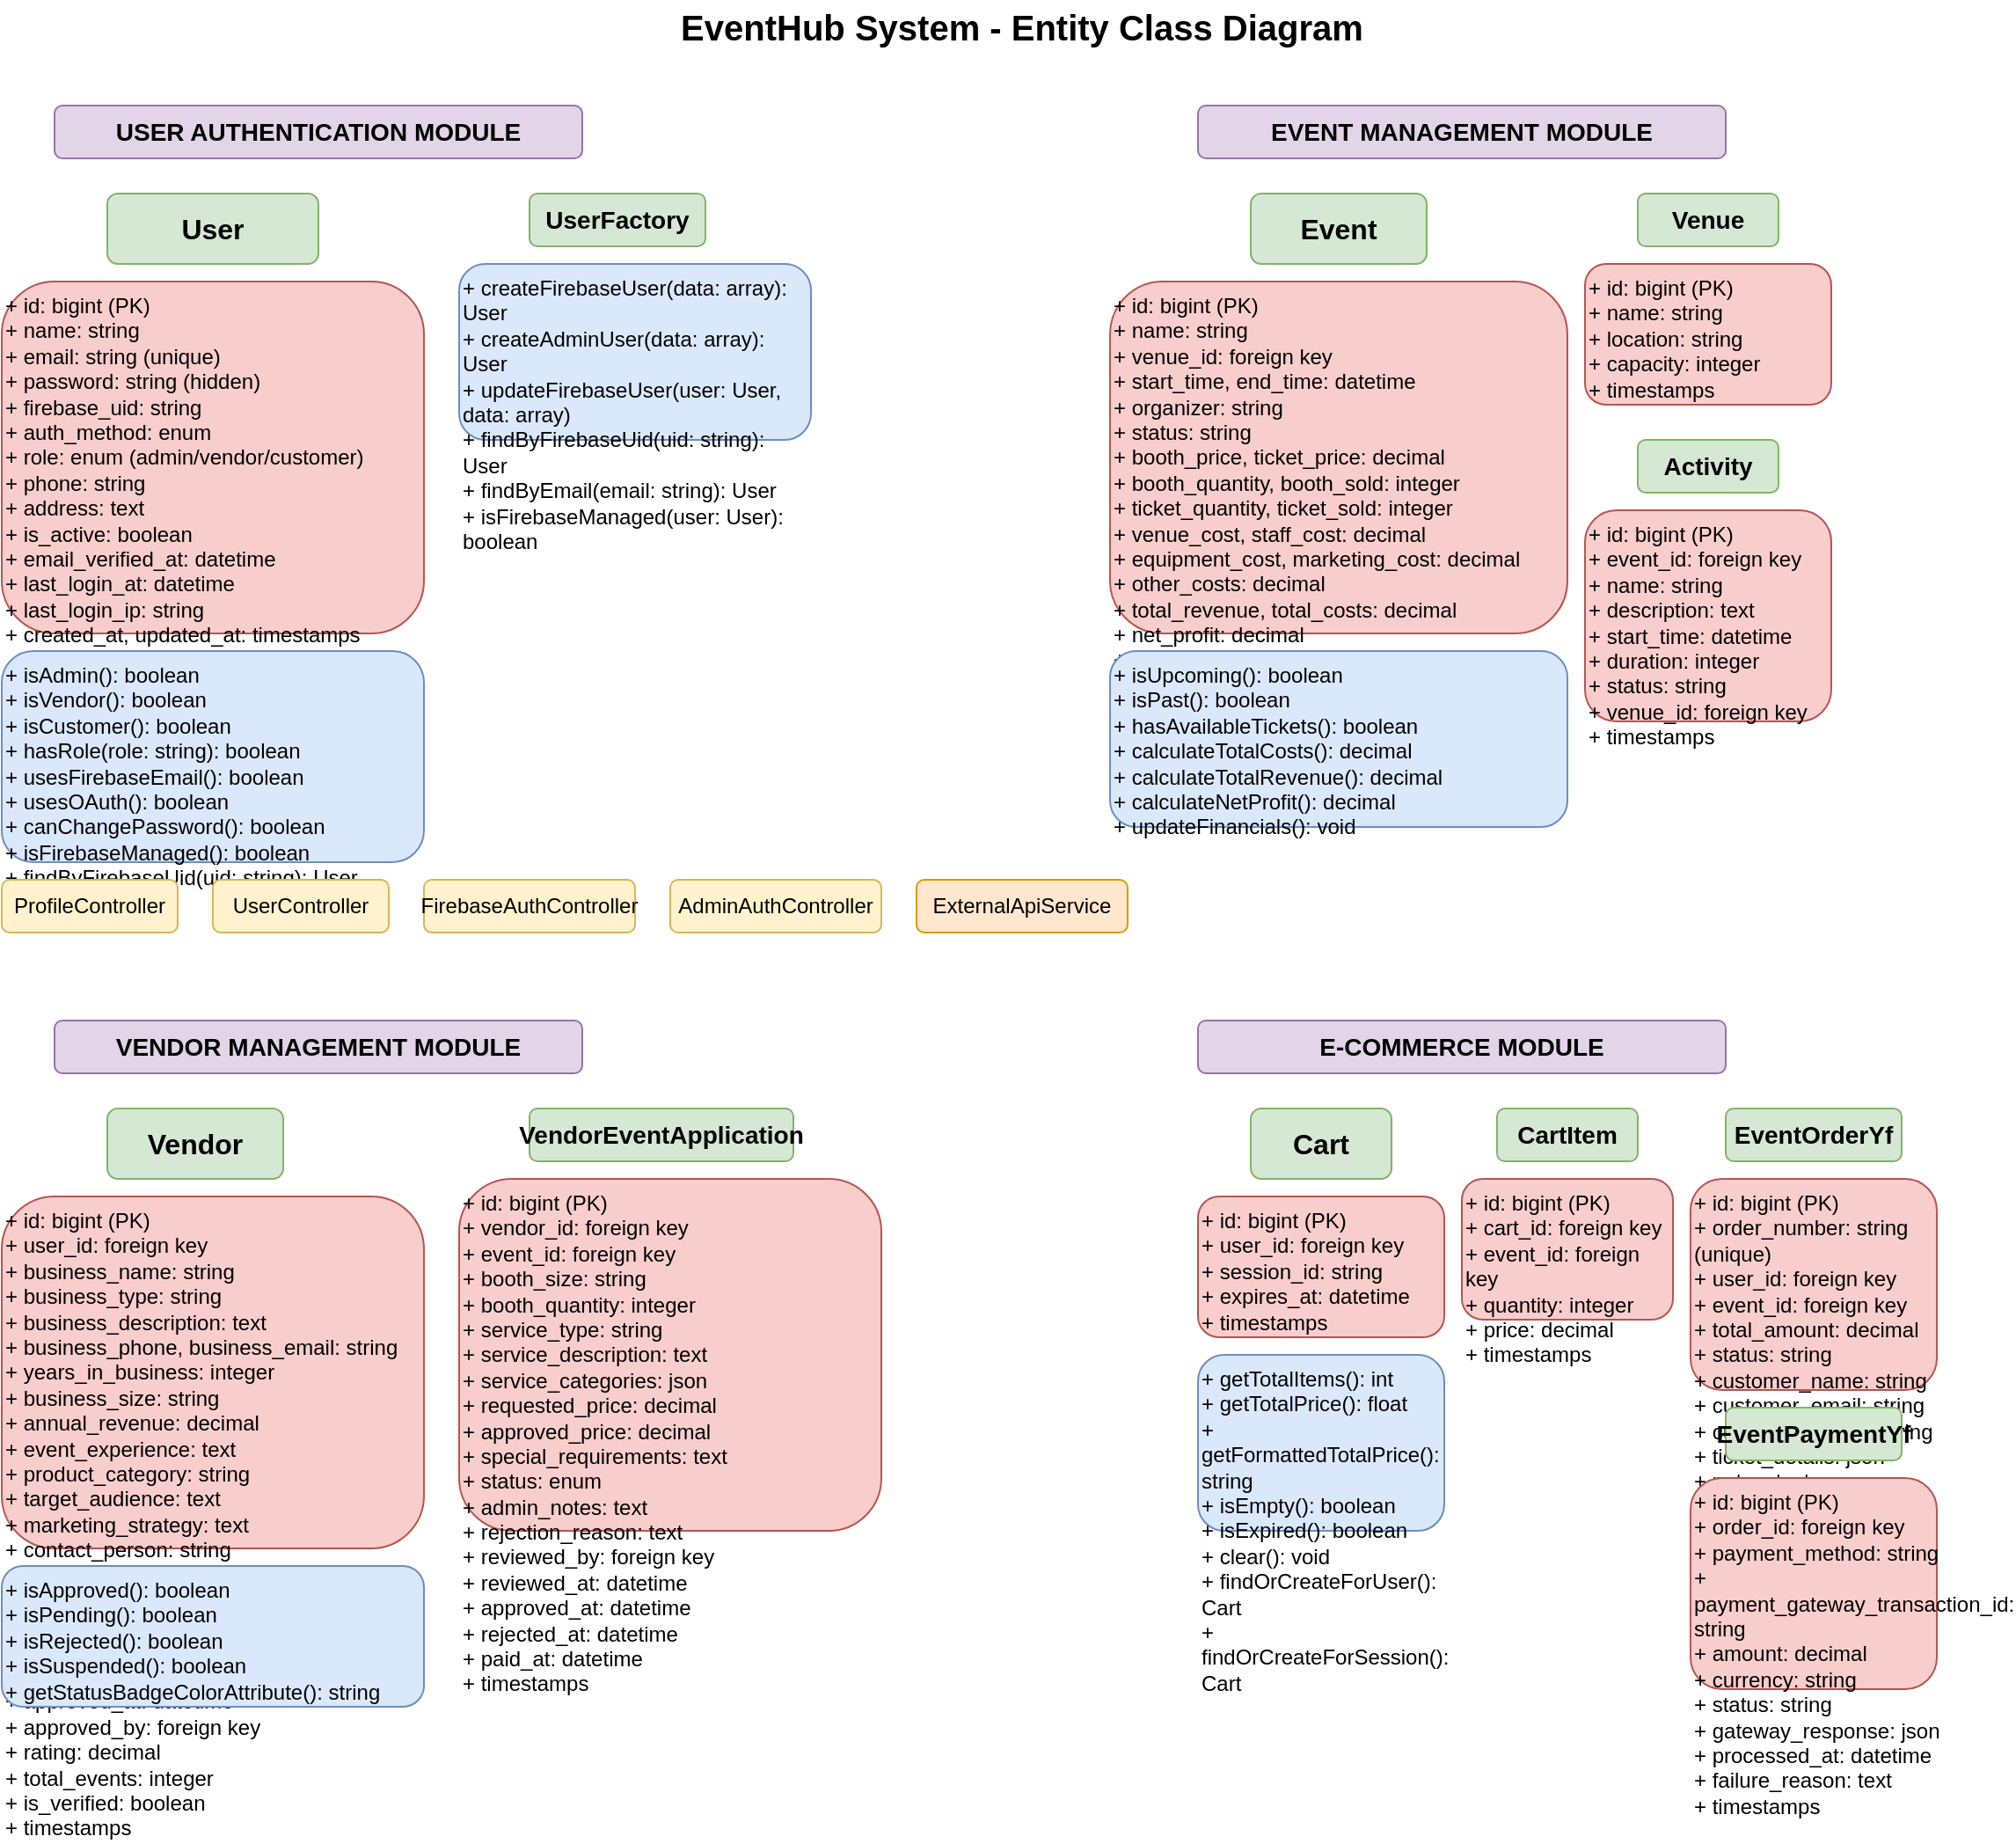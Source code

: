<?xml version="1.0" encoding="UTF-8"?>
<mxfile version="22.1.16" type="device">
  <diagram name="EventHub Entity Class Diagram" id="eventhub-entity-diagram">
    <mxGraphModel dx="1422" dy="794" grid="1" gridSize="10" guides="1" tooltips="1" connect="1" arrows="1" fold="1" page="1" pageScale="1" pageWidth="1600" pageHeight="1200" math="0" shadow="0">
      <root>
        <mxCell id="0" />
        <mxCell id="1" parent="0" />
        
        <!-- Title -->
        <mxCell id="title" value="EventHub System - Entity Class Diagram" style="text;html=1;strokeColor=none;fillColor=none;align=center;verticalAlign=middle;whiteSpace=wrap;rounded=0;fontSize=20;fontStyle=1;" vertex="1" parent="1">
          <mxGeometry x="400" y="20" width="400" height="30" as="geometry" />
        </mxCell>

        <!-- USER MODULE -->
        <mxCell id="user-module" value="USER AUTHENTICATION MODULE" style="rounded=1;whiteSpace=wrap;html=1;fillColor=#e1d5e7;strokeColor=#9673a6;fontSize=14;fontStyle=1;" vertex="1" parent="1">
          <mxGeometry x="50" y="80" width="300" height="30" as="geometry" />
        </mxCell>

        <!-- User Entity -->
        <mxCell id="user-entity" value="User" style="rounded=1;whiteSpace=wrap;html=1;fillColor=#d5e8d4;strokeColor=#82b366;fontSize=16;fontStyle=1;" vertex="1" parent="1">
          <mxGeometry x="80" y="130" width="120" height="40" as="geometry" />
        </mxCell>

        <mxCell id="user-attributes" value="+ id: bigint (PK)&#xa;+ name: string&#xa;+ email: string (unique)&#xa;+ password: string (hidden)&#xa;+ firebase_uid: string&#xa;+ auth_method: enum&#xa;+ role: enum (admin/vendor/customer)&#xa;+ phone: string&#xa;+ address: text&#xa;+ is_active: boolean&#xa;+ email_verified_at: datetime&#xa;+ last_login_at: datetime&#xa;+ last_login_ip: string&#xa;+ created_at, updated_at: timestamps" style="rounded=1;whiteSpace=wrap;html=1;fillColor=#f8cecc;strokeColor=#b85450;align=left;verticalAlign=top;" vertex="1" parent="1">
          <mxGeometry x="20" y="180" width="240" height="200" as="geometry" />
        </mxCell>

        <mxCell id="user-methods" value="+ isAdmin(): boolean&#xa;+ isVendor(): boolean&#xa;+ isCustomer(): boolean&#xa;+ hasRole(role: string): boolean&#xa;+ usesFirebaseEmail(): boolean&#xa;+ usesOAuth(): boolean&#xa;+ canChangePassword(): boolean&#xa;+ isFirebaseManaged(): boolean&#xa;+ findByFirebaseUid(uid: string): User" style="rounded=1;whiteSpace=wrap;html=1;fillColor=#dae8fc;strokeColor=#6c8ebf;align=left;verticalAlign=top;" vertex="1" parent="1">
          <mxGeometry x="20" y="390" width="240" height="120" as="geometry" />
        </mxCell>

        <!-- UserFactory -->
        <mxCell id="user-factory" value="UserFactory" style="rounded=1;whiteSpace=wrap;html=1;fillColor=#d5e8d4;strokeColor=#82b366;fontSize=14;fontStyle=1;" vertex="1" parent="1">
          <mxGeometry x="320" y="130" width="100" height="30" as="geometry" />
        </mxCell>

        <mxCell id="user-factory-methods" value="+ createFirebaseUser(data: array): User&#xa;+ createAdminUser(data: array): User&#xa;+ updateFirebaseUser(user: User, data: array)&#xa;+ findByFirebaseUid(uid: string): User&#xa;+ findByEmail(email: string): User&#xa;+ isFirebaseManaged(user: User): boolean" style="rounded=1;whiteSpace=wrap;html=1;fillColor=#dae8fc;strokeColor=#6c8ebf;align=left;verticalAlign=top;" vertex="1" parent="1">
          <mxGeometry x="280" y="170" width="200" height="100" as="geometry" />
        </mxCell>

        <!-- Controllers -->
        <mxCell id="profile-controller" value="ProfileController" style="rounded=1;whiteSpace=wrap;html=1;fillColor=#fff2cc;strokeColor=#d6b656;fontSize=12;" vertex="1" parent="1">
          <mxGeometry x="20" y="520" width="100" height="30" as="geometry" />
        </mxCell>

        <mxCell id="user-controller" value="UserController" style="rounded=1;whiteSpace=wrap;html=1;fillColor=#fff2cc;strokeColor=#d6b656;fontSize=12;" vertex="1" parent="1">
          <mxGeometry x="140" y="520" width="100" height="30" as="geometry" />
        </mxCell>

        <mxCell id="firebase-auth-controller" value="FirebaseAuthController" style="rounded=1;whiteSpace=wrap;html=1;fillColor=#fff2cc;strokeColor=#d6b656;fontSize=12;" vertex="1" parent="1">
          <mxGeometry x="260" y="520" width="120" height="30" as="geometry" />
        </mxCell>

        <mxCell id="admin-auth-controller" value="AdminAuthController" style="rounded=1;whiteSpace=wrap;html=1;fillColor=#fff2cc;strokeColor=#d6b656;fontSize=12;" vertex="1" parent="1">
          <mxGeometry x="400" y="520" width="120" height="30" as="geometry" />
        </mxCell>

        <!-- External API Service -->
        <mxCell id="external-api" value="ExternalApiService" style="rounded=1;whiteSpace=wrap;html=1;fillColor=#ffe6cc;strokeColor=#d79b00;fontSize=12;" vertex="1" parent="1">
          <mxGeometry x="540" y="520" width="120" height="30" as="geometry" />
        </mxCell>

        <!-- EVENT MODULE -->
        <mxCell id="event-module" value="EVENT MANAGEMENT MODULE" style="rounded=1;whiteSpace=wrap;html=1;fillColor=#e1d5e7;strokeColor=#9673a6;fontSize=14;fontStyle=1;" vertex="1" parent="1">
          <mxGeometry x="700" y="80" width="300" height="30" as="geometry" />
        </mxCell>

        <!-- Event Entity -->
        <mxCell id="event-entity" value="Event" style="rounded=1;whiteSpace=wrap;html=1;fillColor=#d5e8d4;strokeColor=#82b366;fontSize=16;fontStyle=1;" vertex="1" parent="1">
          <mxGeometry x="730" y="130" width="100" height="40" as="geometry" />
        </mxCell>

        <mxCell id="event-attributes" value="+ id: bigint (PK)&#xa;+ name: string&#xa;+ venue_id: foreign key&#xa;+ start_time, end_time: datetime&#xa;+ organizer: string&#xa;+ status: string&#xa;+ booth_price, ticket_price: decimal&#xa;+ booth_quantity, booth_sold: integer&#xa;+ ticket_quantity, ticket_sold: integer&#xa;+ venue_cost, staff_cost: decimal&#xa;+ equipment_cost, marketing_cost: decimal&#xa;+ other_costs: decimal&#xa;+ total_revenue, total_costs: decimal&#xa;+ net_profit: decimal&#xa;+ timestamps" style="rounded=1;whiteSpace=wrap;html=1;fillColor=#f8cecc;strokeColor=#b85450;align=left;verticalAlign=top;" vertex="1" parent="1">
          <mxGeometry x="650" y="180" width="260" height="200" as="geometry" />
        </mxCell>

        <mxCell id="event-methods" value="+ isUpcoming(): boolean&#xa;+ isPast(): boolean&#xa;+ hasAvailableTickets(): boolean&#xa;+ calculateTotalCosts(): decimal&#xa;+ calculateTotalRevenue(): decimal&#xa;+ calculateNetProfit(): decimal&#xa;+ updateFinancials(): void" style="rounded=1;whiteSpace=wrap;html=1;fillColor=#dae8fc;strokeColor=#6c8ebf;align=left;verticalAlign=top;" vertex="1" parent="1">
          <mxGeometry x="650" y="390" width="260" height="100" as="geometry" />
        </mxCell>

        <!-- Venue Entity -->
        <mxCell id="venue-entity" value="Venue" style="rounded=1;whiteSpace=wrap;html=1;fillColor=#d5e8d4;strokeColor=#82b366;fontSize=14;fontStyle=1;" vertex="1" parent="1">
          <mxGeometry x="950" y="130" width="80" height="30" as="geometry" />
        </mxCell>

        <mxCell id="venue-attributes" value="+ id: bigint (PK)&#xa;+ name: string&#xa;+ location: string&#xa;+ capacity: integer&#xa;+ timestamps" style="rounded=1;whiteSpace=wrap;html=1;fillColor=#f8cecc;strokeColor=#b85450;align=left;verticalAlign=top;" vertex="1" parent="1">
          <mxGeometry x="920" y="170" width="140" height="80" as="geometry" />
        </mxCell>

        <!-- Activity Entity -->
        <mxCell id="activity-entity" value="Activity" style="rounded=1;whiteSpace=wrap;html=1;fillColor=#d5e8d4;strokeColor=#82b366;fontSize=14;fontStyle=1;" vertex="1" parent="1">
          <mxGeometry x="950" y="270" width="80" height="30" as="geometry" />
        </mxCell>

        <mxCell id="activity-attributes" value="+ id: bigint (PK)&#xa;+ event_id: foreign key&#xa;+ name: string&#xa;+ description: text&#xa;+ start_time: datetime&#xa;+ duration: integer&#xa;+ status: string&#xa;+ venue_id: foreign key&#xa;+ timestamps" style="rounded=1;whiteSpace=wrap;html=1;fillColor=#f8cecc;strokeColor=#b85450;align=left;verticalAlign=top;" vertex="1" parent="1">
          <mxGeometry x="920" y="310" width="140" height="120" as="geometry" />
        </mxCell>

        <!-- VENDOR MODULE -->
        <mxCell id="vendor-module" value="VENDOR MANAGEMENT MODULE" style="rounded=1;whiteSpace=wrap;html=1;fillColor=#e1d5e7;strokeColor=#9673a6;fontSize=14;fontStyle=1;" vertex="1" parent="1">
          <mxGeometry x="50" y="600" width="300" height="30" as="geometry" />
        </mxCell>

        <!-- Vendor Entity -->
        <mxCell id="vendor-entity" value="Vendor" style="rounded=1;whiteSpace=wrap;html=1;fillColor=#d5e8d4;strokeColor=#82b366;fontSize=16;fontStyle=1;" vertex="1" parent="1">
          <mxGeometry x="80" y="650" width="100" height="40" as="geometry" />
        </mxCell>

        <mxCell id="vendor-attributes" value="+ id: bigint (PK)&#xa;+ user_id: foreign key&#xa;+ business_name: string&#xa;+ business_type: string&#xa;+ business_description: text&#xa;+ business_phone, business_email: string&#xa;+ years_in_business: integer&#xa;+ business_size: string&#xa;+ annual_revenue: decimal&#xa;+ event_experience: text&#xa;+ product_category: string&#xa;+ target_audience: text&#xa;+ marketing_strategy: text&#xa;+ contact_person: string&#xa;+ contact_email: string&#xa;+ contact_phone: string&#xa;+ website: string&#xa;+ status: enum&#xa;+ rejection_reason: text&#xa;+ approved_at: datetime&#xa;+ approved_by: foreign key&#xa;+ rating: decimal&#xa;+ total_events: integer&#xa;+ is_verified: boolean&#xa;+ timestamps" style="rounded=1;whiteSpace=wrap;html=1;fillColor=#f8cecc;strokeColor=#b85450;align=left;verticalAlign=top;" vertex="1" parent="1">
          <mxGeometry x="20" y="700" width="240" height="200" as="geometry" />
        </mxCell>

        <mxCell id="vendor-methods" value="+ isApproved(): boolean&#xa;+ isPending(): boolean&#xa;+ isRejected(): boolean&#xa;+ isSuspended(): boolean&#xa;+ getStatusBadgeColorAttribute(): string" style="rounded=1;whiteSpace=wrap;html=1;fillColor=#dae8fc;strokeColor=#6c8ebf;align=left;verticalAlign=top;" vertex="1" parent="1">
          <mxGeometry x="20" y="910" width="240" height="80" as="geometry" />
        </mxCell>

        <!-- VendorEventApplication Entity -->
        <mxCell id="vendor-event-app-entity" value="VendorEventApplication" style="rounded=1;whiteSpace=wrap;html=1;fillColor=#d5e8d4;strokeColor=#82b366;fontSize=14;fontStyle=1;" vertex="1" parent="1">
          <mxGeometry x="320" y="650" width="150" height="30" as="geometry" />
        </mxCell>

        <mxCell id="vendor-event-app-attributes" value="+ id: bigint (PK)&#xa;+ vendor_id: foreign key&#xa;+ event_id: foreign key&#xa;+ booth_size: string&#xa;+ booth_quantity: integer&#xa;+ service_type: string&#xa;+ service_description: text&#xa;+ service_categories: json&#xa;+ requested_price: decimal&#xa;+ approved_price: decimal&#xa;+ special_requirements: text&#xa;+ status: enum&#xa;+ admin_notes: text&#xa;+ rejection_reason: text&#xa;+ reviewed_by: foreign key&#xa;+ reviewed_at: datetime&#xa;+ approved_at: datetime&#xa;+ rejected_at: datetime&#xa;+ paid_at: datetime&#xa;+ timestamps" style="rounded=1;whiteSpace=wrap;html=1;fillColor=#f8cecc;strokeColor=#b85450;align=left;verticalAlign=top;" vertex="1" parent="1">
          <mxGeometry x="280" y="690" width="240" height="200" as="geometry" />
        </mxCell>

        <!-- E-COMMERCE MODULE -->
        <mxCell id="ecommerce-module" value="E-COMMERCE MODULE" style="rounded=1;whiteSpace=wrap;html=1;fillColor=#e1d5e7;strokeColor=#9673a6;fontSize=14;fontStyle=1;" vertex="1" parent="1">
          <mxGeometry x="700" y="600" width="300" height="30" as="geometry" />
        </mxCell>

        <!-- Cart Entity -->
        <mxCell id="cart-entity" value="Cart" style="rounded=1;whiteSpace=wrap;html=1;fillColor=#d5e8d4;strokeColor=#82b366;fontSize=16;fontStyle=1;" vertex="1" parent="1">
          <mxGeometry x="730" y="650" width="80" height="40" as="geometry" />
        </mxCell>

        <mxCell id="cart-attributes" value="+ id: bigint (PK)&#xa;+ user_id: foreign key&#xa;+ session_id: string&#xa;+ expires_at: datetime&#xa;+ timestamps" style="rounded=1;whiteSpace=wrap;html=1;fillColor=#f8cecc;strokeColor=#b85450;align=left;verticalAlign=top;" vertex="1" parent="1">
          <mxGeometry x="700" y="700" width="140" height="80" as="geometry" />
        </mxCell>

        <mxCell id="cart-methods" value="+ getTotalItems(): int&#xa;+ getTotalPrice(): float&#xa;+ getFormattedTotalPrice(): string&#xa;+ isEmpty(): boolean&#xa;+ isExpired(): boolean&#xa;+ clear(): void&#xa;+ findOrCreateForUser(): Cart&#xa;+ findOrCreateForSession(): Cart" style="rounded=1;whiteSpace=wrap;html=1;fillColor=#dae8fc;strokeColor=#6c8ebf;align=left;verticalAlign=top;" vertex="1" parent="1">
          <mxGeometry x="700" y="790" width="140" height="100" as="geometry" />
        </mxCell>

        <!-- CartItem Entity -->
        <mxCell id="cart-item-entity" value="CartItem" style="rounded=1;whiteSpace=wrap;html=1;fillColor=#d5e8d4;strokeColor=#82b366;fontSize=14;fontStyle=1;" vertex="1" parent="1">
          <mxGeometry x="870" y="650" width="80" height="30" as="geometry" />
        </mxCell>

        <mxCell id="cart-item-attributes" value="+ id: bigint (PK)&#xa;+ cart_id: foreign key&#xa;+ event_id: foreign key&#xa;+ quantity: integer&#xa;+ price: decimal&#xa;+ timestamps" style="rounded=1;whiteSpace=wrap;html=1;fillColor=#f8cecc;strokeColor=#b85450;align=left;verticalAlign=top;" vertex="1" parent="1">
          <mxGeometry x="850" y="690" width="120" height="80" as="geometry" />
        </mxCell>

        <!-- EventOrderYf Entity -->
        <mxCell id="event-order-entity" value="EventOrderYf" style="rounded=1;whiteSpace=wrap;html=1;fillColor=#d5e8d4;strokeColor=#82b366;fontSize=14;fontStyle=1;" vertex="1" parent="1">
          <mxGeometry x="1000" y="650" width="100" height="30" as="geometry" />
        </mxCell>

        <mxCell id="event-order-attributes" value="+ id: bigint (PK)&#xa;+ order_number: string (unique)&#xa;+ user_id: foreign key&#xa;+ event_id: foreign key&#xa;+ total_amount: decimal&#xa;+ status: string&#xa;+ customer_name: string&#xa;+ customer_email: string&#xa;+ customer_phone: string&#xa;+ ticket_details: json&#xa;+ notes: text&#xa;+ tickets_processed: boolean&#xa;+ timestamps" style="rounded=1;whiteSpace=wrap;html=1;fillColor=#f8cecc;strokeColor=#b85450;align=left;verticalAlign=top;" vertex="1" parent="1">
          <mxGeometry x="980" y="690" width="140" height="120" as="geometry" />
        </mxCell>

        <!-- EventPaymentYf Entity -->
        <mxCell id="event-payment-entity" value="EventPaymentYf" style="rounded=1;whiteSpace=wrap;html=1;fillColor=#d5e8d4;strokeColor=#82b366;fontSize=14;fontStyle=1;" vertex="1" parent="1">
          <mxGeometry x="1000" y="820" width="100" height="30" as="geometry" />
        </mxCell>

        <mxCell id="event-payment-attributes" value="+ id: bigint (PK)&#xa;+ order_id: foreign key&#xa;+ payment_method: string&#xa;+ payment_gateway_transaction_id: string&#xa;+ amount: decimal&#xa;+ currency: string&#xa;+ status: string&#xa;+ gateway_response: json&#xa;+ processed_at: datetime&#xa;+ failure_reason: text&#xa;+ timestamps" style="rounded=1;whiteSpace=wrap;html=1;fillColor=#f8cecc;strokeColor=#b85450;align=left;verticalAlign=top;" vertex="1" parent="1">
          <mxGeometry x="980" y="860" width="140" height="120" as="geometry" />
        </mxCell>

        <!-- SUPPORT MODULE -->
        <mxCell id="support-module" value="SUPPORT & COMMUNICATION MODULE" style="rounded=1;whiteSpace=wrap;html=1;fillColor=#e1d5e7;strokeColor=#9673a6;fontSize=14;fontStyle=1;" vertex="1" parent="1">
          <mxGeometry x="50" y="1050" width="300" height="30" as="geometry" />
        </mxCell>

        <!-- SupportInquiry Entity -->
        <mxCell id="support-inquiry-entity" value="SupportInquiry" style="rounded=1;whiteSpace=wrap;html=1;fillColor=#d5e8d4;strokeColor=#82b366;fontSize=16;fontStyle=1;" vertex="1" parent="1">
          <mxGeometry x="80" y="1100" width="120" height="40" as="geometry" />
        </mxCell>

        <mxCell id="support-inquiry-attributes" value="+ id: bigint (PK)&#xa;+ inquiry_id: string (unique)&#xa;+ user_id: foreign key&#xa;+ name: string&#xa;+ email: string&#xa;+ subject: string&#xa;+ message: text&#xa;+ status: enum&#xa;+ admin_reply: text&#xa;+ resolved_at: datetime&#xa;+ resolved_by: foreign key&#xa;+ timestamps" style="rounded=1;whiteSpace=wrap;html=1;fillColor=#f8cecc;strokeColor=#b85450;align=left;verticalAlign=top;" vertex="1" parent="1">
          <mxGeometry x="20" y="1150" width="240" height="120" as="geometry" />
        </mxCell>

        <mxCell id="support-inquiry-methods" value="+ generateInquiryId(): string" style="rounded=1;whiteSpace=wrap;html=1;fillColor=#dae8fc;strokeColor=#6c8ebf;align=left;verticalAlign=top;" vertex="1" parent="1">
          <mxGeometry x="20" y="1280" width="240" height="40" as="geometry" />
        </mxCell>

        <!-- Notification Entity -->
        <mxCell id="notification-entity" value="Notification" style="rounded=1;whiteSpace=wrap;html=1;fillColor=#d5e8d4;strokeColor=#82b366;fontSize=14;fontStyle=1;" vertex="1" parent="1">
          <mxGeometry x="320" y="1100" width="100" height="30" as="geometry" />
        </mxCell>

        <mxCell id="notification-attributes" value="+ id: bigint (PK)&#xa;+ user_id: foreign key&#xa;+ inquiry_id: foreign key&#xa;+ message: text&#xa;+ status: enum&#xa;+ timestamps" style="rounded=1;whiteSpace=wrap;html=1;fillColor=#f8cecc;strokeColor=#b85450;align=left;verticalAlign=top;" vertex="1" parent="1">
          <mxGeometry x="280" y="1140" width="180" height="80" as="geometry" />
        </mxCell>

        <mxCell id="notification-methods" value="+ markAsRead(): void&#xa;+ markAsUnread(): void" style="rounded=1;whiteSpace=wrap;html=1;fillColor=#dae8fc;strokeColor=#6c8ebf;align=left;verticalAlign=top;" vertex="1" parent="1">
          <mxGeometry x="280" y="1230" width="180" height="40" as="geometry" />
        </mxCell>

        <!-- Faq Entity -->
        <mxCell id="faq-entity" value="Faq" style="rounded=1;whiteSpace=wrap;html=1;fillColor=#d5e8d4;strokeColor=#82b366;fontSize=14;fontStyle=1;" vertex="1" parent="1">
          <mxGeometry x="500" y="1100" width="60" height="30" as="geometry" />
        </mxCell>

        <mxCell id="faq-attributes" value="+ id: bigint (PK)&#xa;+ question: text&#xa;+ answer: text&#xa;+ category: string&#xa;+ is_active: boolean&#xa;+ timestamps" style="rounded=1;whiteSpace=wrap;html=1;fillColor=#f8cecc;strokeColor=#b85450;align=left;verticalAlign=top;" vertex="1" parent="1">
          <mxGeometry x="480" y="1140" width="120" height="80" as="geometry" />
        </mxCell>

        <!-- RELATIONSHIPS -->
        <!-- User to Vendor -->
        <mxCell id="user-vendor-rel" value="1" style="text;html=1;strokeColor=none;fillColor=none;align=center;verticalAlign=middle;whiteSpace=wrap;rounded=0;fontSize=12;fontStyle=1;" vertex="1" parent="1">
          <mxGeometry x="200" y="300" width="20" height="20" as="geometry" />
        </mxCell>
        <mxCell id="user-vendor-line" style="endArrow=classic;html=1;rounded=0;exitX=0.5;exitY=1;exitDx=0;exitDy=0;entryX=0.5;entryY=0;entryDx=0;entryDy=0;" edge="1" parent="1" source="user-entity" target="vendor-entity">
          <mxGeometry width="50" height="50" relative="1" as="geometry">
            <mxPoint x="140" y="500" as="sourcePoint" />
            <mxPoint x="130" y="650" as="targetPoint" />
          </mxGeometry>
        </mxCell>

        <!-- User to Cart -->
        <mxCell id="user-cart-rel" value="1" style="text;html=1;strokeColor=none;fillColor=none;align=center;verticalAlign=middle;whiteSpace=wrap;rounded=0;fontSize=12;fontStyle=1;" vertex="1" parent="1">
          <mxGeometry x="200" y="400" width="20" height="20" as="geometry" />
        </mxCell>
        <mxCell id="user-cart-line" style="endArrow=classic;html=1;rounded=0;exitX=1;exitY=0.5;exitDx=0;exitDy=0;entryX=0;entryY=0.5;entryDx=0;entryDy=0;" edge="1" parent="1" source="user-entity" target="cart-entity">
          <mxGeometry width="50" height="50" relative="1" as="geometry">
            <mxPoint x="200" y="150" as="sourcePoint" />
            <mxPoint x="730" y="670" as="targetPoint" />
          </mxGeometry>
        </mxCell>

        <!-- Event to Venue -->
        <mxCell id="event-venue-rel" value="1" style="text;html=1;strokeColor=none;fillColor=none;align=center;verticalAlign=middle;whiteSpace=wrap;rounded=0;fontSize=12;fontStyle=1;" vertex="1" parent="1">
          <mxGeometry x="850" y="200" width="20" height="20" as="geometry" />
        </mxCell>
        <mxCell id="event-venue-line" style="endArrow=classic;html=1;rounded=0;exitX=1;exitY=0.5;exitDx=0;exitDy=0;entryX=0;entryY=0.5;entryDx=0;entryDy=0;" edge="1" parent="1" source="event-entity" target="venue-entity">
          <mxGeometry width="50" height="50" relative="1" as="geometry">
            <mxPoint x="830" y="150" as="sourcePoint" />
            <mxPoint x="950" y="145" as="targetPoint" />
          </mxGeometry>
        </mxCell>

        <!-- Event to Activity -->
        <mxCell id="event-activity-rel" value="1" style="text;html=1;strokeColor=none;fillColor=none;align=center;verticalAlign=middle;whiteSpace=wrap;rounded=0;fontSize=12;fontStyle=1;" vertex="1" parent="1">
          <mxGeometry x="850" y="300" width="20" height="20" as="geometry" />
        </mxCell>
        <mxCell id="event-activity-line" style="endArrow=classic;html=1;rounded=0;exitX=1;exitY=1;exitDx=0;exitDy=0;entryX=0;entryY=0;entryDx=0;entryDy=0;" edge="1" parent="1" source="event-entity" target="activity-entity">
          <mxGeometry width="50" height="50" relative="1" as="geometry">
            <mxPoint x="830" y="200" as="sourcePoint" />
            <mxPoint x="950" y="270" as="targetPoint" />
          </mxGeometry>
        </mxCell>

        <!-- Vendor to VendorEventApplication -->
        <mxCell id="vendor-app-rel" value="1" style="text;html=1;strokeColor=none;fillColor=none;align=center;verticalAlign=middle;whiteSpace=wrap;rounded=0;fontSize=12;fontStyle=1;" vertex="1" parent="1">
          <mxGeometry x="200" y="750" width="20" height="20" as="geometry" />
        </mxCell>
        <mxCell id="vendor-app-line" style="endArrow=classic;html=1;rounded=0;exitX=1;exitY=0.5;exitDx=0;exitDy=0;entryX=0;entryY=0.5;entryDx=0;entryDy=0;" edge="1" parent="1" source="vendor-entity" target="vendor-event-app-entity">
          <mxGeometry width="50" height="50" relative="1" as="geometry">
            <mxPoint x="180" y="670" as="sourcePoint" />
            <mxPoint x="320" y="665" as="targetPoint" />
          </mxGeometry>
        </mxCell>

        <!-- Cart to CartItem -->
        <mxCell id="cart-item-rel" value="1" style="text;html=1;strokeColor=none;fillColor=none;align=center;verticalAlign=middle;whiteSpace=wrap;rounded=0;fontSize=12;fontStyle=1;" vertex="1" parent="1">
          <mxGeometry x="820" y="700" width="20" height="20" as="geometry" />
        </mxCell>
        <mxCell id="cart-item-line" style="endArrow=classic;html=1;rounded=0;exitX=1;exitY=0.5;exitDx=0;exitDy=0;entryX=0;entryY=0.5;entryDx=0;entryDy=0;" edge="1" parent="1" source="cart-entity" target="cart-item-entity">
          <mxGeometry width="50" height="50" relative="1" as="geometry">
            <mxPoint x="810" y="670" as="sourcePoint" />
            <mxPoint x="870" y="665" as="targetPoint" />
          </mxGeometry>
        </mxCell>

        <!-- EventOrderYf to EventPaymentYf -->
        <mxCell id="order-payment-rel" value="1" style="text;html=1;strokeColor=none;fillColor=none;align=center;verticalAlign=middle;whiteSpace=wrap;rounded=0;fontSize=12;fontStyle=1;" vertex="1" parent="1">
          <mxGeometry x="1050" y="820" width="20" height="20" as="geometry" />
        </mxCell>
        <mxCell id="order-payment-line" style="endArrow=classic;html=1;rounded=0;exitX=0.5;exitY=1;exitDx=0;exitDy=0;entryX=0.5;entryY=0;entryDx=0;entryDy=0;" edge="1" parent="1" source="event-order-entity" target="event-payment-entity">
          <mxGeometry width="50" height="50" relative="1" as="geometry">
            <mxPoint x="1050" y="810" as="sourcePoint" />
            <mxPoint x="1050" y="820" as="targetPoint" />
          </mxGeometry>
        </mxCell>

        <!-- SupportInquiry to Notification -->
        <mxCell id="inquiry-notification-rel" value="1" style="text;html=1;strokeColor=none;fillColor=none;align=center;verticalAlign=middle;whiteSpace=wrap;rounded=0;fontSize=12;fontStyle=1;" vertex="1" parent="1">
          <mxGeometry x="250" y="1200" width="20" height="20" as="geometry" />
        </mxCell>
        <mxCell id="inquiry-notification-line" style="endArrow=classic;html=1;rounded=0;exitX=1;exitY=0.5;exitDx=0;exitDy=0;entryX=0;entryY=0.5;entryDx=0;entryDy=0;" edge="1" parent="1" source="support-inquiry-entity" target="notification-entity">
          <mxGeometry width="50" height="50" relative="1" as="geometry">
            <mxPoint x="200" y="1120" as="sourcePoint" />
            <mxPoint x="320" y="1115" as="targetPoint" />
          </mxGeometry>
        </mxCell>

        <!-- Legend -->
        <mxCell id="legend" value="LEGEND" style="rounded=1;whiteSpace=wrap;html=1;fillColor=#f5f5f5;strokeColor=#666666;fontSize=14;fontStyle=1;" vertex="1" parent="1">
          <mxGeometry x="700" y="1050" width="100" height="30" as="geometry" />
        </mxCell>

        <mxCell id="legend-entity" value="Entity Class" style="rounded=1;whiteSpace=wrap;html=1;fillColor=#d5e8d4;strokeColor=#82b366;fontSize=12;" vertex="1" parent="1">
          <mxGeometry x="700" y="1090" width="100" height="30" as="geometry" />
        </mxCell>

        <mxCell id="legend-attributes" value="Attributes" style="rounded=1;whiteSpace=wrap;html=1;fillColor=#f8cecc;strokeColor=#b85450;fontSize=12;" vertex="1" parent="1">
          <mxGeometry x="700" y="1130" width="100" height="30" as="geometry" />
        </mxCell>

        <mxCell id="legend-methods" value="Methods" style="rounded=1;whiteSpace=wrap;html=1;fillColor=#dae8fc;strokeColor=#6c8ebf;fontSize=12;" vertex="1" parent="1">
          <mxGeometry x="700" y="1170" width="100" height="30" as="geometry" />
        </mxCell>

        <mxCell id="legend-controller" value="Controller" style="rounded=1;whiteSpace=wrap;html=1;fillColor=#fff2cc;strokeColor=#d6b656;fontSize=12;" vertex="1" parent="1">
          <mxGeometry x="700" y="1210" width="100" height="30" as="geometry" />
        </mxCell>

        <mxCell id="legend-service" value="Service" style="rounded=1;whiteSpace=wrap;html=1;fillColor=#ffe6cc;strokeColor=#d79b00;fontSize=12;" vertex="1" parent="1">
          <mxGeometry x="700" y="1250" width="100" height="30" as="geometry" />
        </mxCell>

        <mxCell id="legend-module" value="Module" style="rounded=1;whiteSpace=wrap;html=1;fillColor=#e1d5e7;strokeColor=#9673a6;fontSize=12;" vertex="1" parent="1">
          <mxGeometry x="700" y="1290" width="100" height="30" as="geometry" />
        </mxCell>

      </root>
    </mxGraphModel>
  </diagram>
</mxfile>
